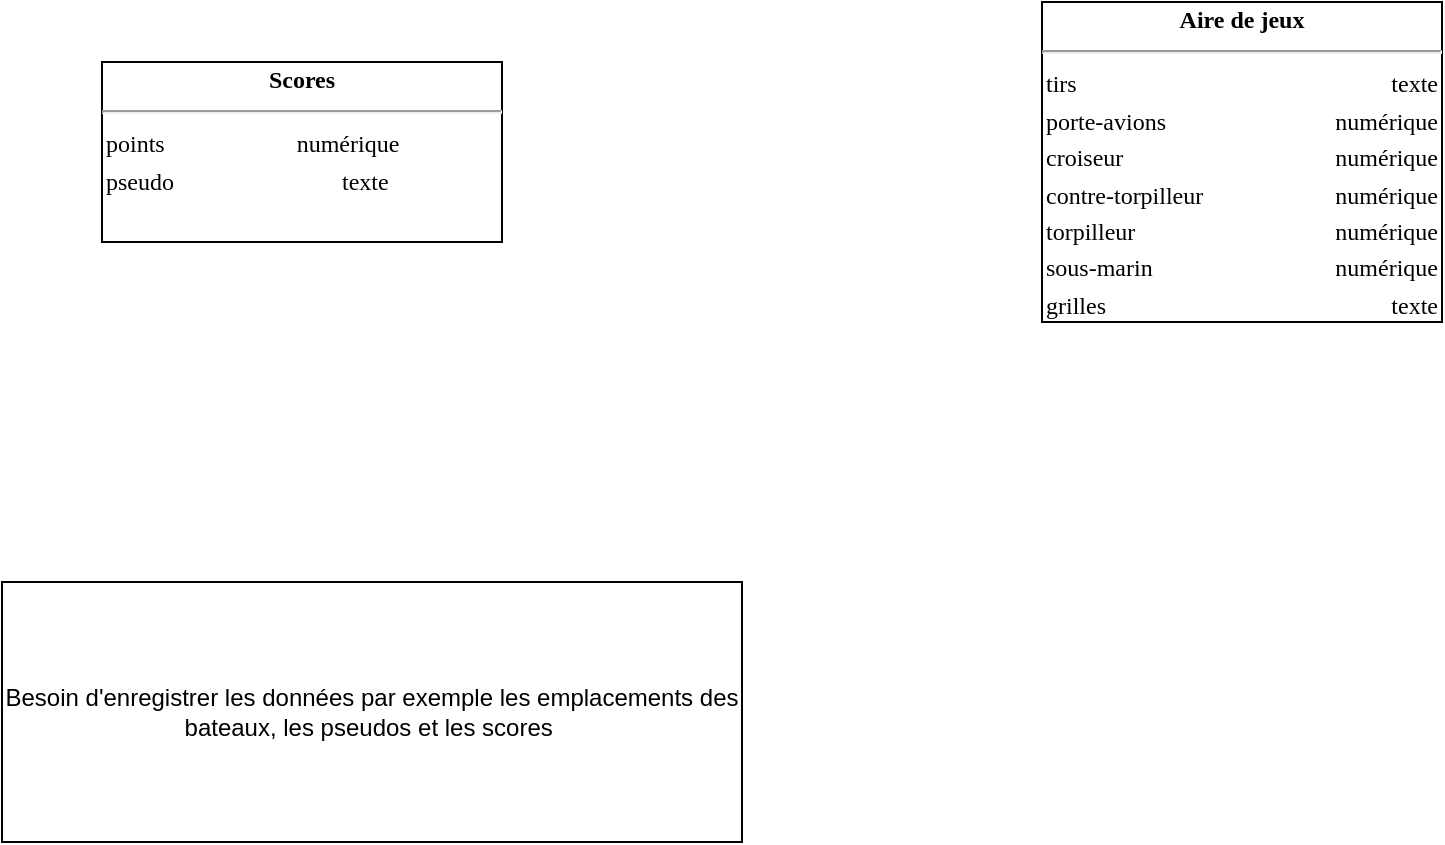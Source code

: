 <mxfile version="12.7.9"><diagram id="bOwNa0rNJC0mXXltektG" name="Page-1"><mxGraphModel dx="1422" dy="846" grid="1" gridSize="10" guides="1" tooltips="1" connect="1" arrows="1" fold="1" page="1" pageScale="1" pageWidth="1169" pageHeight="827" math="0" shadow="0"><root><mxCell id="0"/><mxCell id="1" parent="0"/><mxCell id="MWkJgWyBbLHUl-bUy-rr-1" value="&lt;div style=&quot;box-sizing: border-box ; width: 100% ; padding: 2px&quot;&gt;&lt;span style=&quot;background-color: rgb(255 , 255 , 255)&quot;&gt;&lt;b&gt;Scores&lt;/b&gt;&lt;/span&gt;&lt;/div&gt;&lt;hr&gt;&lt;table style=&quot;width: 100% ; font-size: 1em&quot; cellpadding=&quot;2&quot; cellspacing=&quot;0&quot;&gt;&lt;tbody&gt;&lt;tr&gt;&lt;td style=&quot;text-align: left&quot;&gt;points&amp;nbsp; &amp;nbsp; &amp;nbsp; &amp;nbsp; &amp;nbsp; &amp;nbsp; &amp;nbsp; &amp;nbsp; &amp;nbsp; &amp;nbsp; &amp;nbsp; numérique&lt;/td&gt;&lt;td style=&quot;text-align: right&quot;&gt;&lt;/td&gt;&lt;/tr&gt;&lt;tr&gt;&lt;td style=&quot;text-align: left&quot;&gt;pseudo&amp;nbsp; &amp;nbsp; &amp;nbsp; &amp;nbsp; &amp;nbsp; &amp;nbsp; &amp;nbsp; &amp;nbsp; &amp;nbsp; &amp;nbsp; &amp;nbsp; &amp;nbsp; &amp;nbsp; &amp;nbsp; texte&lt;/td&gt;&lt;td style=&quot;text-align: right&quot;&gt;&lt;br&gt;&lt;/td&gt;&lt;/tr&gt;&lt;/tbody&gt;&lt;/table&gt;" style="verticalAlign=top;align=center;overflow=fill;html=1;rounded=0;shadow=0;comic=0;labelBackgroundColor=none;strokeColor=#000000;strokeWidth=1;fillColor=#ffffff;fontFamily=Verdana;fontSize=12;fontColor=#000000;" parent="1" vertex="1"><mxGeometry x="170" y="210" width="200" height="90" as="geometry"/></mxCell><mxCell id="MWkJgWyBbLHUl-bUy-rr-7" value="&lt;div style=&quot;box-sizing: border-box ; width: 100% ; padding: 2px&quot;&gt;&lt;span style=&quot;background-color: rgb(255 , 255 , 255)&quot;&gt;&lt;b&gt;Aire de jeux&lt;/b&gt;&lt;/span&gt;&lt;/div&gt;&lt;hr&gt;&lt;table style=&quot;width: 100% ; font-size: 1em&quot; cellpadding=&quot;2&quot; cellspacing=&quot;0&quot;&gt;&lt;tbody&gt;&lt;tr&gt;&lt;td style=&quot;text-align: left&quot;&gt;tirs&lt;/td&gt;&lt;td style=&quot;text-align: right&quot;&gt;texte&lt;br&gt;&lt;/td&gt;&lt;/tr&gt;&lt;tr&gt;&lt;td style=&quot;text-align: left&quot;&gt;porte-avions&lt;/td&gt;&lt;td style=&quot;text-align: right&quot;&gt;numérique&lt;/td&gt;&lt;/tr&gt;&lt;tr&gt;&lt;td style=&quot;text-align: left&quot;&gt;croiseur&lt;/td&gt;&lt;td style=&quot;text-align: right&quot;&gt;numérique&lt;br&gt;&lt;/td&gt;&lt;/tr&gt;&lt;tr&gt;&lt;td style=&quot;text-align: left&quot;&gt;contre-torpilleur&lt;/td&gt;&lt;td style=&quot;text-align: right&quot;&gt;numérique&lt;/td&gt;&lt;/tr&gt;&lt;tr&gt;&lt;td style=&quot;text-align: left&quot;&gt;torpilleur&lt;/td&gt;&lt;td style=&quot;text-align: right&quot;&gt;numérique&lt;/td&gt;&lt;/tr&gt;&lt;tr&gt;&lt;td style=&quot;text-align: left&quot;&gt;sous-marin&lt;/td&gt;&lt;td style=&quot;text-align: right&quot;&gt;numérique&lt;/td&gt;&lt;/tr&gt;&lt;tr&gt;&lt;td style=&quot;text-align: left&quot;&gt;grilles&lt;/td&gt;&lt;td style=&quot;text-align: right&quot;&gt;texte&lt;/td&gt;&lt;/tr&gt;&lt;/tbody&gt;&lt;/table&gt;" style="verticalAlign=top;align=center;overflow=fill;html=1;rounded=0;shadow=0;comic=0;labelBackgroundColor=none;strokeColor=#000000;strokeWidth=1;fillColor=#ffffff;fontFamily=Verdana;fontSize=12;fontColor=#000000;" parent="1" vertex="1"><mxGeometry x="640" y="180" width="200" height="160" as="geometry"/></mxCell><mxCell id="MWkJgWyBbLHUl-bUy-rr-14" value="Besoin d'enregistrer les données par exemple les emplacements des bateaux, les pseudos et les scores&amp;nbsp;" style="rounded=0;whiteSpace=wrap;html=1;" parent="1" vertex="1"><mxGeometry x="120" y="470" width="370" height="130" as="geometry"/></mxCell></root></mxGraphModel></diagram></mxfile>